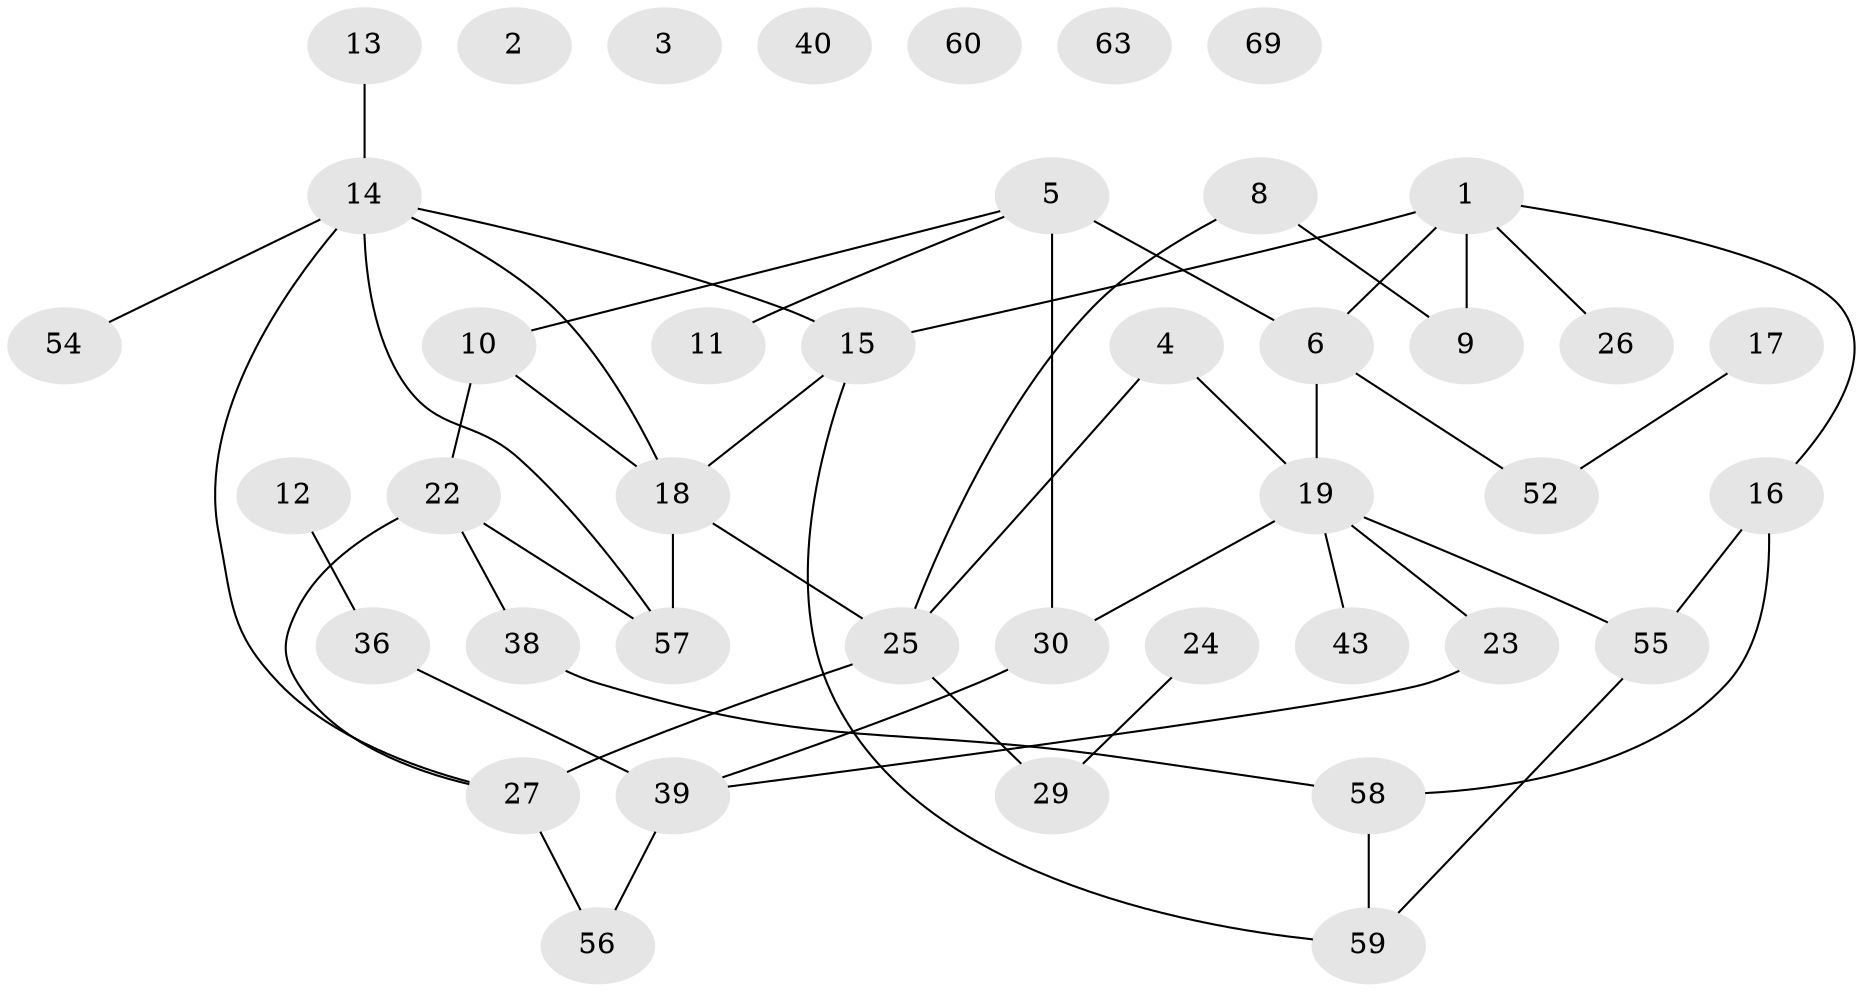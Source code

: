 // original degree distribution, {2: 0.3333333333333333, 0: 0.07246376811594203, 1: 0.17391304347826086, 4: 0.15942028985507245, 3: 0.2318840579710145, 7: 0.014492753623188406, 5: 0.014492753623188406}
// Generated by graph-tools (version 1.1) at 2025/16/03/04/25 18:16:28]
// undirected, 41 vertices, 49 edges
graph export_dot {
graph [start="1"]
  node [color=gray90,style=filled];
  1 [super="+7+53"];
  2;
  3 [super="+47"];
  4;
  5 [super="+48+35+28"];
  6 [super="+61+44"];
  8;
  9;
  10 [super="+41"];
  11;
  12;
  13;
  14 [super="+21"];
  15;
  16 [super="+45"];
  17 [super="+33"];
  18 [super="+64+46"];
  19 [super="+32"];
  22 [super="+37"];
  23;
  24;
  25 [super="+49+31"];
  26;
  27 [super="+62+65+51"];
  29;
  30 [super="+50"];
  36;
  38;
  39 [super="+42"];
  40;
  43;
  52;
  54;
  55;
  56;
  57;
  58;
  59;
  60;
  63;
  69;
  1 -- 16;
  1 -- 15;
  1 -- 26;
  1 -- 6;
  1 -- 9;
  4 -- 25;
  4 -- 19;
  5 -- 30 [weight=2];
  5 -- 10;
  5 -- 11;
  5 -- 6;
  6 -- 19 [weight=2];
  6 -- 52;
  8 -- 9;
  8 -- 25;
  10 -- 22;
  10 -- 18;
  12 -- 36;
  13 -- 14;
  14 -- 54;
  14 -- 57;
  14 -- 27;
  14 -- 18;
  14 -- 15;
  15 -- 59;
  15 -- 18;
  16 -- 58;
  16 -- 55;
  17 -- 52;
  18 -- 57;
  18 -- 25;
  19 -- 30;
  19 -- 43;
  19 -- 55;
  19 -- 23;
  22 -- 57;
  22 -- 38;
  22 -- 27;
  23 -- 39;
  24 -- 29;
  25 -- 27 [weight=3];
  25 -- 29;
  27 -- 56;
  30 -- 39;
  36 -- 39;
  38 -- 58;
  39 -- 56;
  55 -- 59;
  58 -- 59;
}
